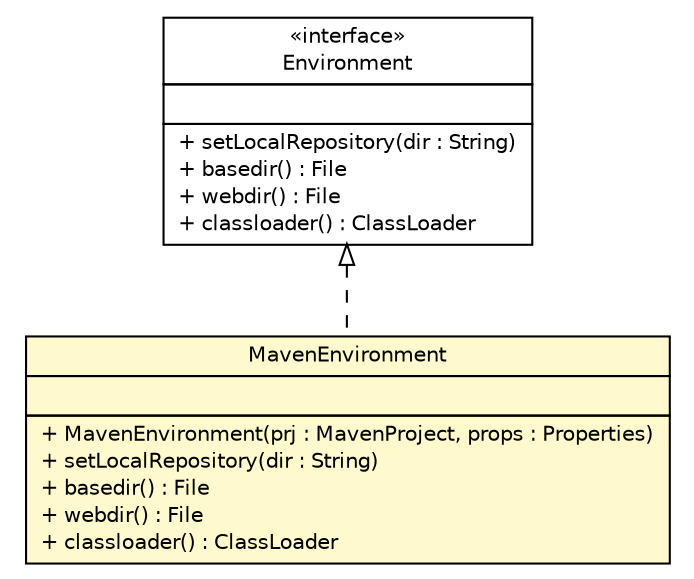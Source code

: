 #!/usr/local/bin/dot
#
# Class diagram 
# Generated by UMLGraph version 5.1 (http://www.umlgraph.org/)
#

digraph G {
	edge [fontname="Helvetica",fontsize=10,labelfontname="Helvetica",labelfontsize=10];
	node [fontname="Helvetica",fontsize=10,shape=plaintext];
	nodesep=0.25;
	ranksep=0.5;
	// com.rexsl.maven.Environment
	c402 [label=<<table title="com.rexsl.maven.Environment" border="0" cellborder="1" cellspacing="0" cellpadding="2" port="p" href="./Environment.html">
		<tr><td><table border="0" cellspacing="0" cellpadding="1">
<tr><td align="center" balign="center"> &#171;interface&#187; </td></tr>
<tr><td align="center" balign="center"> Environment </td></tr>
		</table></td></tr>
		<tr><td><table border="0" cellspacing="0" cellpadding="1">
<tr><td align="left" balign="left">  </td></tr>
		</table></td></tr>
		<tr><td><table border="0" cellspacing="0" cellpadding="1">
<tr><td align="left" balign="left"> + setLocalRepository(dir : String) </td></tr>
<tr><td align="left" balign="left"> + basedir() : File </td></tr>
<tr><td align="left" balign="left"> + webdir() : File </td></tr>
<tr><td align="left" balign="left"> + classloader() : ClassLoader </td></tr>
		</table></td></tr>
		</table>>, fontname="Helvetica", fontcolor="black", fontsize=10.0];
	// com.rexsl.maven.MavenEnvironment
	c408 [label=<<table title="com.rexsl.maven.MavenEnvironment" border="0" cellborder="1" cellspacing="0" cellpadding="2" port="p" bgcolor="lemonChiffon" href="./MavenEnvironment.html">
		<tr><td><table border="0" cellspacing="0" cellpadding="1">
<tr><td align="center" balign="center"> MavenEnvironment </td></tr>
		</table></td></tr>
		<tr><td><table border="0" cellspacing="0" cellpadding="1">
<tr><td align="left" balign="left">  </td></tr>
		</table></td></tr>
		<tr><td><table border="0" cellspacing="0" cellpadding="1">
<tr><td align="left" balign="left"> + MavenEnvironment(prj : MavenProject, props : Properties) </td></tr>
<tr><td align="left" balign="left"> + setLocalRepository(dir : String) </td></tr>
<tr><td align="left" balign="left"> + basedir() : File </td></tr>
<tr><td align="left" balign="left"> + webdir() : File </td></tr>
<tr><td align="left" balign="left"> + classloader() : ClassLoader </td></tr>
		</table></td></tr>
		</table>>, fontname="Helvetica", fontcolor="black", fontsize=10.0];
	//com.rexsl.maven.MavenEnvironment implements com.rexsl.maven.Environment
	c402:p -> c408:p [dir=back,arrowtail=empty,style=dashed];
}

